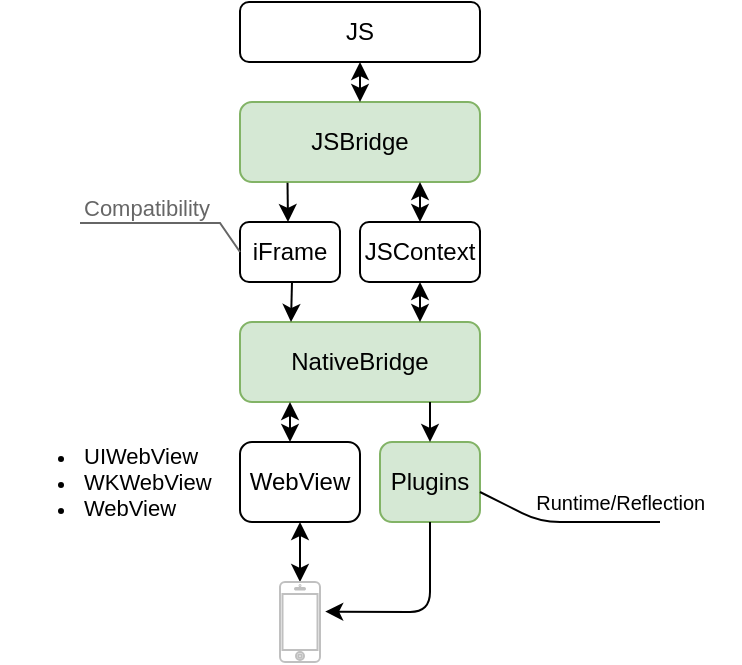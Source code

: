 <mxfile version="13.5.1" type="github">
  <diagram id="VxY00Lw0QuELX6-MsShm" name="Page-1">
    <mxGraphModel dx="1426" dy="706" grid="1" gridSize="10" guides="1" tooltips="1" connect="1" arrows="1" fold="1" page="1" pageScale="1" pageWidth="827" pageHeight="1169" math="0" shadow="0">
      <root>
        <mxCell id="0" />
        <mxCell id="1" parent="0" />
        <mxCell id="u9N3UZog-4QXZy4vEoHT-1" value="WebView" style="rounded=1;whiteSpace=wrap;html=1;" vertex="1" parent="1">
          <mxGeometry x="340" y="530" width="60" height="40" as="geometry" />
        </mxCell>
        <mxCell id="u9N3UZog-4QXZy4vEoHT-2" value="" style="endArrow=classic;startArrow=classic;html=1;entryX=0.5;entryY=1;entryDx=0;entryDy=0;" edge="1" parent="1" source="u9N3UZog-4QXZy4vEoHT-5" target="u9N3UZog-4QXZy4vEoHT-1">
          <mxGeometry width="50" height="50" relative="1" as="geometry">
            <mxPoint x="370" y="670" as="sourcePoint" />
            <mxPoint x="365" y="580" as="targetPoint" />
            <Array as="points" />
          </mxGeometry>
        </mxCell>
        <mxCell id="u9N3UZog-4QXZy4vEoHT-3" value="&lt;ul style=&quot;font-size: 11px&quot;&gt;&lt;li&gt;&lt;font style=&quot;font-size: 11px&quot;&gt;UIWebView&lt;/font&gt;&lt;/li&gt;&lt;li&gt;WKWebView&lt;/li&gt;&lt;li&gt;WebView&lt;/li&gt;&lt;/ul&gt;" style="text;strokeColor=none;fillColor=none;html=1;whiteSpace=wrap;verticalAlign=middle;overflow=hidden;" vertex="1" parent="1">
          <mxGeometry x="220" y="515" width="120" height="70" as="geometry" />
        </mxCell>
        <mxCell id="u9N3UZog-4QXZy4vEoHT-4" value="JS" style="rounded=1;whiteSpace=wrap;html=1;" vertex="1" parent="1">
          <mxGeometry x="340" y="310" width="120" height="30" as="geometry" />
        </mxCell>
        <mxCell id="u9N3UZog-4QXZy4vEoHT-5" value="" style="html=1;verticalLabelPosition=bottom;labelBackgroundColor=#ffffff;verticalAlign=top;shadow=0;dashed=0;strokeWidth=1;shape=mxgraph.ios7.misc.iphone;fillColor=#ffffff;strokeColor=#c0c0c0;" vertex="1" parent="1">
          <mxGeometry x="360" y="600" width="20" height="40" as="geometry" />
        </mxCell>
        <mxCell id="u9N3UZog-4QXZy4vEoHT-6" value="JSBridge" style="rounded=1;whiteSpace=wrap;html=1;fillColor=#d5e8d4;strokeColor=#82b366;" vertex="1" parent="1">
          <mxGeometry x="340" y="360" width="120" height="40" as="geometry" />
        </mxCell>
        <mxCell id="u9N3UZog-4QXZy4vEoHT-7" value="iFrame" style="rounded=1;whiteSpace=wrap;html=1;" vertex="1" parent="1">
          <mxGeometry x="340" y="420" width="50" height="30" as="geometry" />
        </mxCell>
        <mxCell id="u9N3UZog-4QXZy4vEoHT-8" value="NativeBridge" style="rounded=1;whiteSpace=wrap;html=1;fillColor=#d5e8d4;strokeColor=#82b366;" vertex="1" parent="1">
          <mxGeometry x="340" y="470" width="120" height="40" as="geometry" />
        </mxCell>
        <mxCell id="u9N3UZog-4QXZy4vEoHT-9" value="Plugins" style="rounded=1;whiteSpace=wrap;html=1;fillColor=#d5e8d4;strokeColor=#82b366;" vertex="1" parent="1">
          <mxGeometry x="410" y="530" width="50" height="40" as="geometry" />
        </mxCell>
        <mxCell id="u9N3UZog-4QXZy4vEoHT-10" value="" style="endArrow=classic;startArrow=classic;html=1;" edge="1" parent="1">
          <mxGeometry width="50" height="50" relative="1" as="geometry">
            <mxPoint x="400" y="360" as="sourcePoint" />
            <mxPoint x="400" y="340" as="targetPoint" />
            <Array as="points">
              <mxPoint x="400" y="350" />
            </Array>
          </mxGeometry>
        </mxCell>
        <mxCell id="u9N3UZog-4QXZy4vEoHT-11" value="" style="endArrow=classic;startArrow=classic;html=1;" edge="1" parent="1">
          <mxGeometry width="50" height="50" relative="1" as="geometry">
            <mxPoint x="430" y="420" as="sourcePoint" />
            <mxPoint x="430" y="400" as="targetPoint" />
          </mxGeometry>
        </mxCell>
        <mxCell id="u9N3UZog-4QXZy4vEoHT-12" value="" style="endArrow=classic;html=1;exitX=0.198;exitY=1.01;exitDx=0;exitDy=0;exitPerimeter=0;" edge="1" parent="1" source="u9N3UZog-4QXZy4vEoHT-6">
          <mxGeometry width="50" height="50" relative="1" as="geometry">
            <mxPoint x="363.5" y="400" as="sourcePoint" />
            <mxPoint x="364" y="420" as="targetPoint" />
          </mxGeometry>
        </mxCell>
        <mxCell id="u9N3UZog-4QXZy4vEoHT-13" value="&lt;span style=&quot;white-space: normal&quot;&gt;JSContext&lt;/span&gt;" style="rounded=1;whiteSpace=wrap;html=1;gradientColor=none;" vertex="1" parent="1">
          <mxGeometry x="400" y="420" width="60" height="30" as="geometry" />
        </mxCell>
        <mxCell id="u9N3UZog-4QXZy4vEoHT-14" value="" style="endArrow=classic;startArrow=classic;html=1;" edge="1" parent="1">
          <mxGeometry width="50" height="50" relative="1" as="geometry">
            <mxPoint x="430" y="470" as="sourcePoint" />
            <mxPoint x="430" y="450" as="targetPoint" />
          </mxGeometry>
        </mxCell>
        <mxCell id="u9N3UZog-4QXZy4vEoHT-15" value="" style="endArrow=classic;html=1;" edge="1" parent="1">
          <mxGeometry width="50" height="50" relative="1" as="geometry">
            <mxPoint x="366" y="450" as="sourcePoint" />
            <mxPoint x="365.5" y="470" as="targetPoint" />
            <Array as="points">
              <mxPoint x="365.5" y="470" />
            </Array>
          </mxGeometry>
        </mxCell>
        <mxCell id="u9N3UZog-4QXZy4vEoHT-16" value="" style="endArrow=classic;startArrow=classic;html=1;" edge="1" parent="1">
          <mxGeometry width="50" height="50" relative="1" as="geometry">
            <mxPoint x="365" y="530" as="sourcePoint" />
            <mxPoint x="365" y="510" as="targetPoint" />
          </mxGeometry>
        </mxCell>
        <mxCell id="u9N3UZog-4QXZy4vEoHT-17" value="" style="endArrow=classic;html=1;exitX=0.5;exitY=1;exitDx=0;exitDy=0;entryX=1.13;entryY=0.37;entryDx=0;entryDy=0;entryPerimeter=0;" edge="1" parent="1" source="u9N3UZog-4QXZy4vEoHT-9" target="u9N3UZog-4QXZy4vEoHT-5">
          <mxGeometry width="50" height="50" relative="1" as="geometry">
            <mxPoint x="420" y="640" as="sourcePoint" />
            <mxPoint x="470" y="590" as="targetPoint" />
            <Array as="points">
              <mxPoint x="435" y="615" />
            </Array>
          </mxGeometry>
        </mxCell>
        <mxCell id="u9N3UZog-4QXZy4vEoHT-18" value="" style="endArrow=classic;html=1;" edge="1" parent="1">
          <mxGeometry width="50" height="50" relative="1" as="geometry">
            <mxPoint x="435" y="510" as="sourcePoint" />
            <mxPoint x="435" y="530" as="targetPoint" />
          </mxGeometry>
        </mxCell>
        <mxCell id="u9N3UZog-4QXZy4vEoHT-19" value="&lt;span style=&quot;font-size: 11px&quot;&gt;Compatibility&lt;/span&gt;" style="strokeWidth=1;shadow=0;dashed=0;align=center;html=1;shape=mxgraph.mockup.text.callout;linkText=;textSize=17;textColor=#666666;callDir=NW;callStyle=line;fontSize=17;fontColor=#666666;align=left;verticalAlign=top;strokeColor=#666666;gradientColor=none;" vertex="1" parent="1">
          <mxGeometry x="260" y="395" width="80" height="40" as="geometry" />
        </mxCell>
        <mxCell id="u9N3UZog-4QXZy4vEoHT-20" value="&lt;font style=&quot;font-size: 10px&quot;&gt;&lt;span style=&quot;color: rgb(102 , 102 , 102)&quot;&gt;&amp;nbsp; &amp;nbsp; &amp;nbsp; &amp;nbsp; &amp;nbsp; &amp;nbsp; &amp;nbsp;&lt;/span&gt;&lt;font style=&quot;color: rgb(102 , 102 , 102) ; text-align: justify ; font-size: 10px&quot;&gt;&lt;span style=&quot;color: rgb(0 , 0 , 0) ; text-align: center ; white-space: normal&quot;&gt;Runtime/&lt;/span&gt;&lt;span style=&quot;color: rgb(0 , 0 , 0) ; text-align: center ; white-space: normal ; background-color: rgb(255 , 255 , 255) ; font-family: &amp;#34;verdana&amp;#34; , &amp;#34;arial&amp;#34; , &amp;#34;helvetica&amp;#34; , sans-serif&quot;&gt;Reflection&lt;/span&gt;&lt;/font&gt;&lt;/font&gt;" style="text;html=1;resizable=0;points=[];autosize=1;align=left;verticalAlign=top;spacingTop=-4;" vertex="1" parent="1">
          <mxGeometry x="450" y="550" width="140" height="20" as="geometry" />
        </mxCell>
        <mxCell id="u9N3UZog-4QXZy4vEoHT-21" value="" style="endArrow=none;html=1;" edge="1" parent="1">
          <mxGeometry width="50" height="50" relative="1" as="geometry">
            <mxPoint x="460" y="555" as="sourcePoint" />
            <mxPoint x="550" y="570" as="targetPoint" />
            <Array as="points">
              <mxPoint x="490" y="570" />
            </Array>
          </mxGeometry>
        </mxCell>
      </root>
    </mxGraphModel>
  </diagram>
</mxfile>
